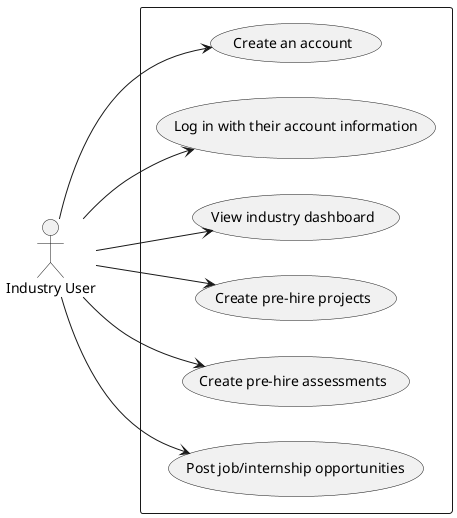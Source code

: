 @startuml industry-use-case
left to right direction
actor "Industry User" as ind
rectangle {
  usecase "Create an account" as UC1
  usecase "Log in with their account information" as UC2
  usecase "View industry dashboard" as UC3
  usecase "Create pre-hire projects" as UC4
  usecase "Create pre-hire assessments" as UC5
  usecase "Post job/internship opportunities" as UC6
}
ind --> UC1
ind --> UC2
ind --> UC3
ind --> UC4
ind --> UC5
ind --> UC6
@enduml